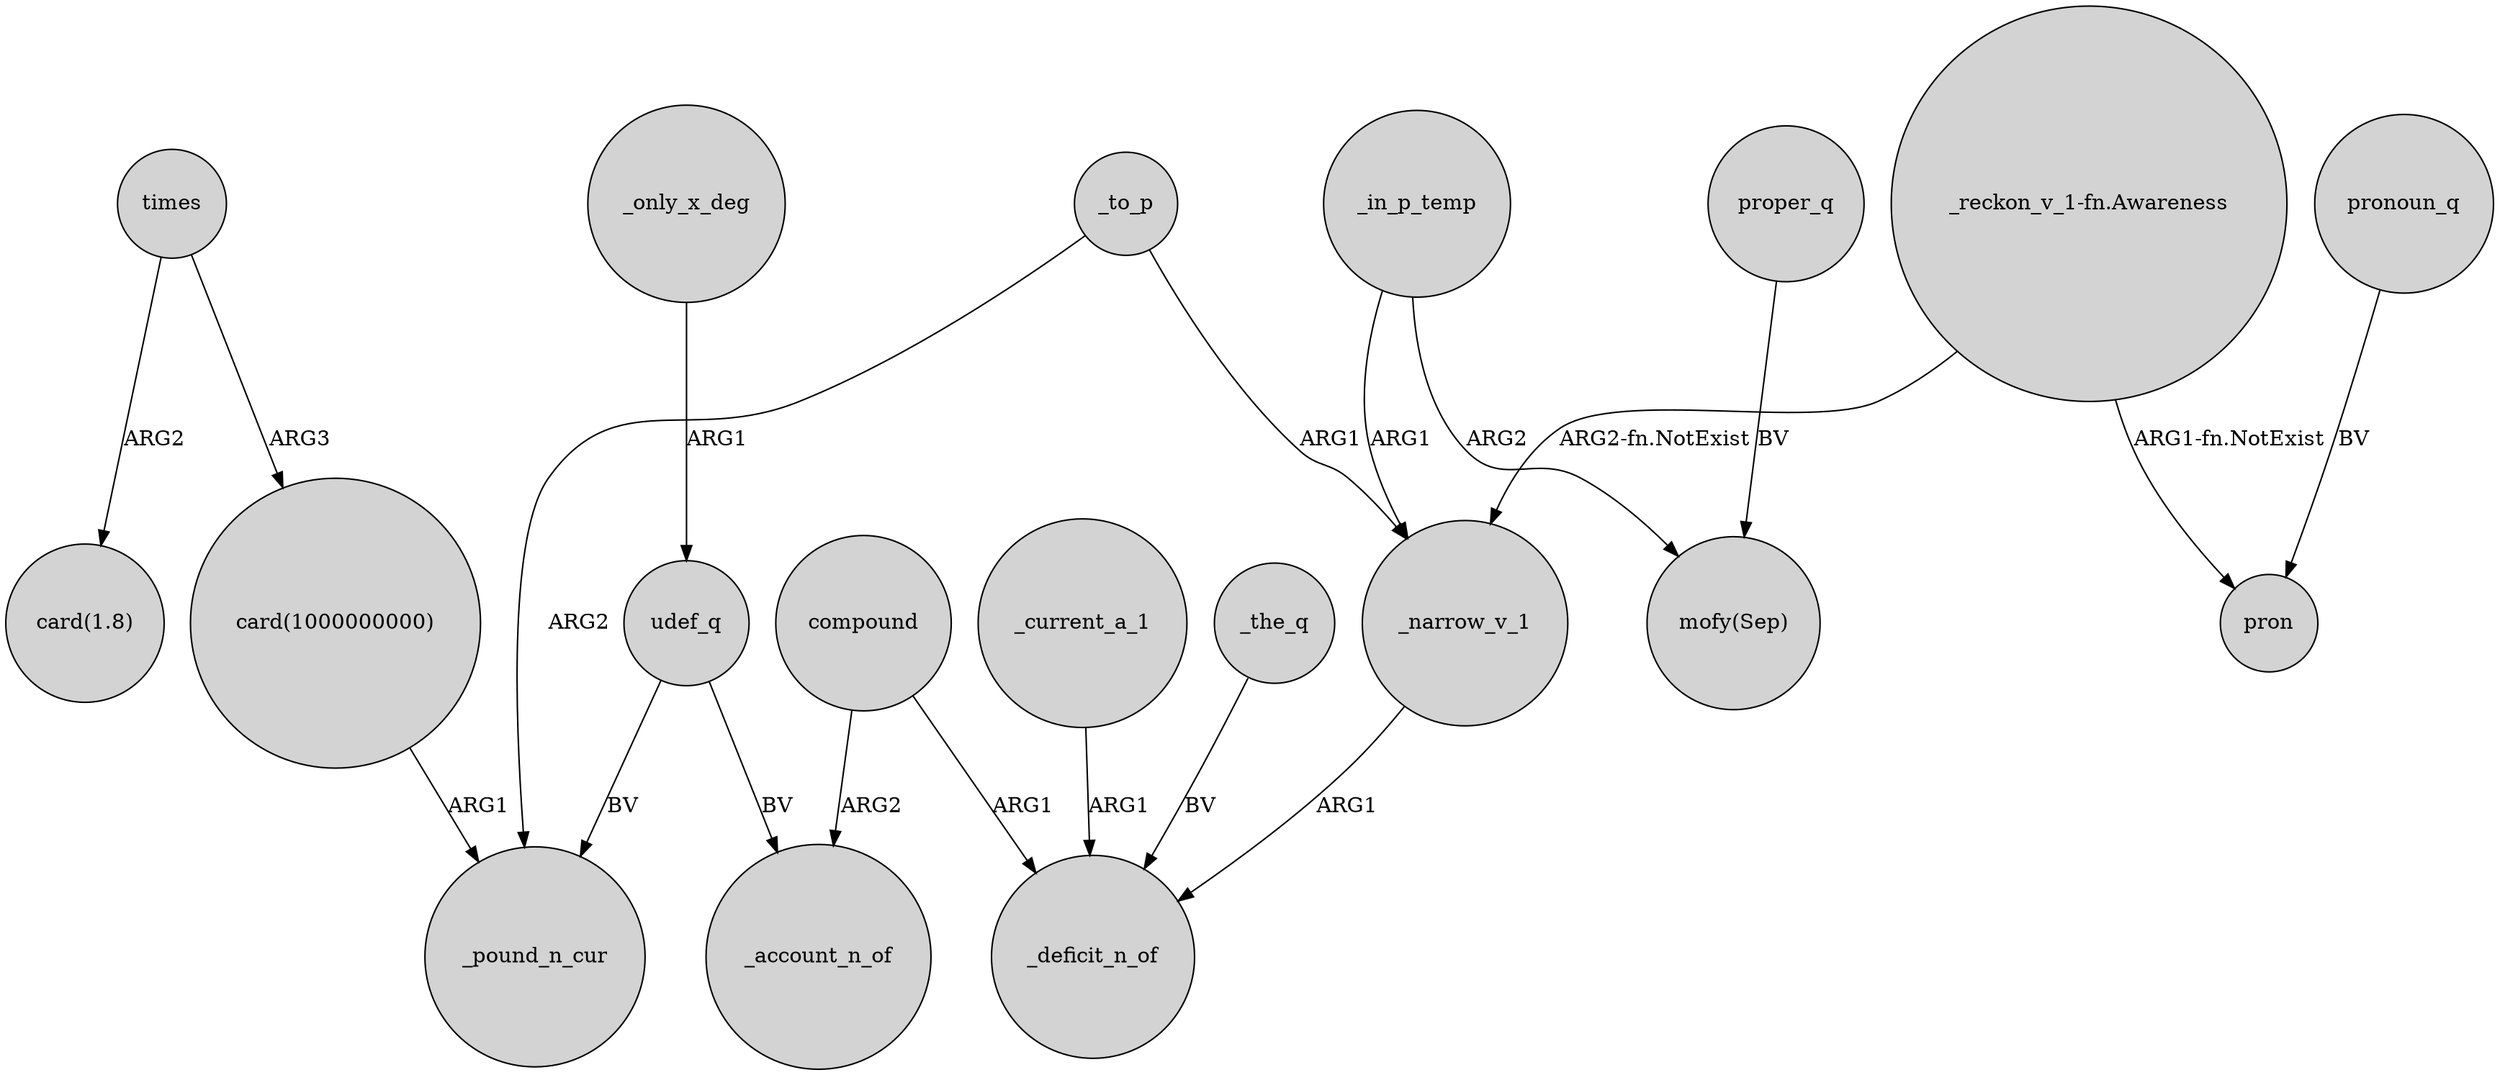 digraph {
	node [shape=circle style=filled]
	_only_x_deg -> udef_q [label=ARG1]
	udef_q -> _pound_n_cur [label=BV]
	proper_q -> "mofy(Sep)" [label=BV]
	_in_p_temp -> _narrow_v_1 [label=ARG1]
	times -> "card(1000000000)" [label=ARG3]
	pronoun_q -> pron [label=BV]
	_current_a_1 -> _deficit_n_of [label=ARG1]
	"_reckon_v_1-fn.Awareness" -> pron [label="ARG1-fn.NotExist"]
	compound -> _deficit_n_of [label=ARG1]
	times -> "card(1.8)" [label=ARG2]
	compound -> _account_n_of [label=ARG2]
	udef_q -> _account_n_of [label=BV]
	"card(1000000000)" -> _pound_n_cur [label=ARG1]
	_the_q -> _deficit_n_of [label=BV]
	"_reckon_v_1-fn.Awareness" -> _narrow_v_1 [label="ARG2-fn.NotExist"]
	_narrow_v_1 -> _deficit_n_of [label=ARG1]
	_to_p -> _narrow_v_1 [label=ARG1]
	_in_p_temp -> "mofy(Sep)" [label=ARG2]
	_to_p -> _pound_n_cur [label=ARG2]
}
